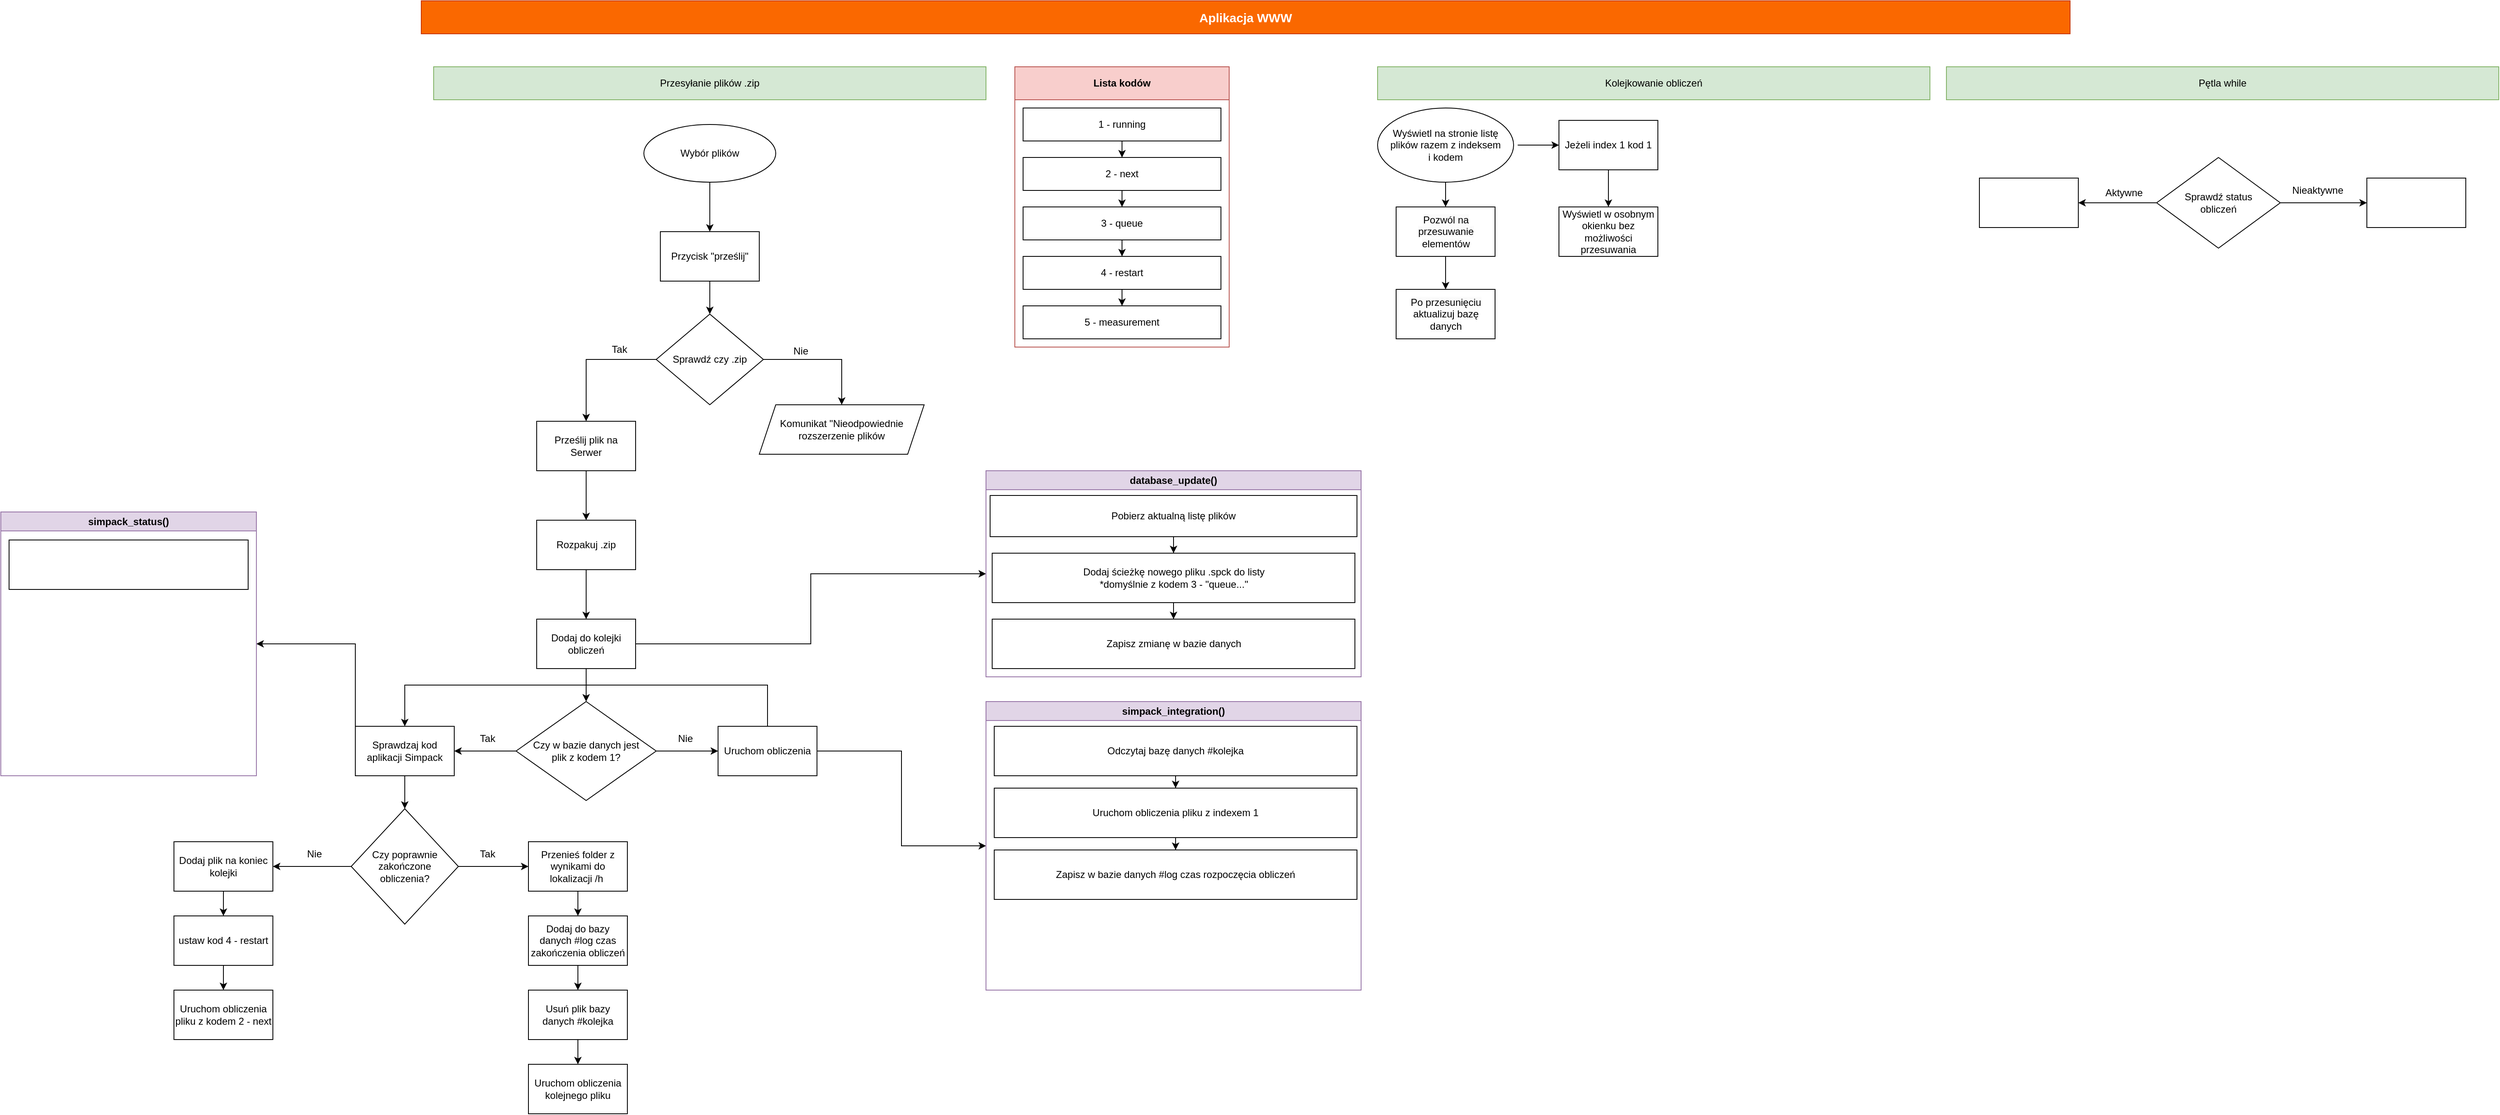 <mxfile version="22.1.11" type="github">
  <diagram name="Page-1" id="9f46799a-70d6-7492-0946-bef42562c5a5">
    <mxGraphModel dx="6671" dy="1193" grid="1" gridSize="10" guides="1" tooltips="1" connect="1" arrows="1" fold="1" page="1" pageScale="1" pageWidth="4681" pageHeight="3300" background="none" math="0" shadow="0">
      <root>
        <mxCell id="0" />
        <mxCell id="1" parent="0" />
        <mxCell id="37ZEj4wvowUTGETDdyRm-2" value="Aplikacja WWW" style="rounded=0;whiteSpace=wrap;html=1;fillColor=#fa6800;fontColor=#FFFFFF;strokeColor=#C73500;fontStyle=1;fontSize=15;" parent="1" vertex="1">
          <mxGeometry x="60" y="40" width="2000" height="40" as="geometry" />
        </mxCell>
        <mxCell id="37ZEj4wvowUTGETDdyRm-3" value="Przesyłanie plików .zip" style="rounded=0;whiteSpace=wrap;html=1;fillColor=#d5e8d4;strokeColor=#82b366;" parent="1" vertex="1">
          <mxGeometry x="75" y="120" width="670" height="40" as="geometry" />
        </mxCell>
        <mxCell id="37ZEj4wvowUTGETDdyRm-10" value="" style="edgeStyle=orthogonalEdgeStyle;rounded=0;orthogonalLoop=1;jettySize=auto;html=1;" parent="1" source="37ZEj4wvowUTGETDdyRm-8" target="37ZEj4wvowUTGETDdyRm-9" edge="1">
          <mxGeometry relative="1" as="geometry" />
        </mxCell>
        <mxCell id="37ZEj4wvowUTGETDdyRm-8" value="Wybór plików" style="ellipse;whiteSpace=wrap;html=1;" parent="1" vertex="1">
          <mxGeometry x="330" y="190" width="160" height="70" as="geometry" />
        </mxCell>
        <mxCell id="37ZEj4wvowUTGETDdyRm-12" value="" style="edgeStyle=orthogonalEdgeStyle;rounded=0;orthogonalLoop=1;jettySize=auto;html=1;" parent="1" source="37ZEj4wvowUTGETDdyRm-9" target="37ZEj4wvowUTGETDdyRm-11" edge="1">
          <mxGeometry relative="1" as="geometry" />
        </mxCell>
        <mxCell id="37ZEj4wvowUTGETDdyRm-9" value="Przycisk &quot;prześlij&quot;" style="rounded=0;whiteSpace=wrap;html=1;" parent="1" vertex="1">
          <mxGeometry x="350" y="320" width="120" height="60" as="geometry" />
        </mxCell>
        <mxCell id="37ZEj4wvowUTGETDdyRm-37" style="edgeStyle=orthogonalEdgeStyle;rounded=0;orthogonalLoop=1;jettySize=auto;html=1;exitX=1;exitY=0.5;exitDx=0;exitDy=0;entryX=0.5;entryY=0;entryDx=0;entryDy=0;" parent="1" source="37ZEj4wvowUTGETDdyRm-11" target="37ZEj4wvowUTGETDdyRm-19" edge="1">
          <mxGeometry relative="1" as="geometry" />
        </mxCell>
        <mxCell id="37ZEj4wvowUTGETDdyRm-11" value="Sprawdź czy .zip" style="rhombus;whiteSpace=wrap;html=1;" parent="1" vertex="1">
          <mxGeometry x="345" y="420" width="130" height="110" as="geometry" />
        </mxCell>
        <mxCell id="37ZEj4wvowUTGETDdyRm-13" value="" style="endArrow=classic;html=1;rounded=0;exitX=0;exitY=0.5;exitDx=0;exitDy=0;entryX=0.5;entryY=0;entryDx=0;entryDy=0;entryPerimeter=0;" parent="1" source="37ZEj4wvowUTGETDdyRm-11" target="37ZEj4wvowUTGETDdyRm-21" edge="1">
          <mxGeometry relative="1" as="geometry">
            <mxPoint x="500" y="370" as="sourcePoint" />
            <mxPoint x="260" y="550" as="targetPoint" />
            <Array as="points">
              <mxPoint x="260" y="475" />
            </Array>
          </mxGeometry>
        </mxCell>
        <mxCell id="37ZEj4wvowUTGETDdyRm-19" value="Komunikat &quot;Nieodpowiednie rozszerzenie plików" style="shape=parallelogram;perimeter=parallelogramPerimeter;whiteSpace=wrap;html=1;fixedSize=1;" parent="1" vertex="1">
          <mxGeometry x="470" y="530" width="200" height="60" as="geometry" />
        </mxCell>
        <mxCell id="37ZEj4wvowUTGETDdyRm-23" value="" style="edgeStyle=orthogonalEdgeStyle;rounded=0;orthogonalLoop=1;jettySize=auto;html=1;" parent="1" source="37ZEj4wvowUTGETDdyRm-21" target="37ZEj4wvowUTGETDdyRm-22" edge="1">
          <mxGeometry relative="1" as="geometry" />
        </mxCell>
        <mxCell id="37ZEj4wvowUTGETDdyRm-21" value="Prześlij plik na Serwer" style="rounded=0;whiteSpace=wrap;html=1;" parent="1" vertex="1">
          <mxGeometry x="200" y="550" width="120" height="60" as="geometry" />
        </mxCell>
        <mxCell id="37ZEj4wvowUTGETDdyRm-27" value="" style="edgeStyle=orthogonalEdgeStyle;rounded=0;orthogonalLoop=1;jettySize=auto;html=1;" parent="1" source="37ZEj4wvowUTGETDdyRm-22" target="37ZEj4wvowUTGETDdyRm-26" edge="1">
          <mxGeometry relative="1" as="geometry" />
        </mxCell>
        <mxCell id="37ZEj4wvowUTGETDdyRm-22" value="Rozpakuj .zip" style="rounded=0;whiteSpace=wrap;html=1;" parent="1" vertex="1">
          <mxGeometry x="200" y="670" width="120" height="60" as="geometry" />
        </mxCell>
        <mxCell id="37ZEj4wvowUTGETDdyRm-29" value="" style="edgeStyle=orthogonalEdgeStyle;rounded=0;orthogonalLoop=1;jettySize=auto;html=1;" parent="1" source="37ZEj4wvowUTGETDdyRm-26" target="37ZEj4wvowUTGETDdyRm-28" edge="1">
          <mxGeometry relative="1" as="geometry" />
        </mxCell>
        <mxCell id="37ZEj4wvowUTGETDdyRm-41" style="edgeStyle=orthogonalEdgeStyle;rounded=0;orthogonalLoop=1;jettySize=auto;html=1;exitX=1;exitY=0.5;exitDx=0;exitDy=0;entryX=0;entryY=0.5;entryDx=0;entryDy=0;" parent="1" source="37ZEj4wvowUTGETDdyRm-26" target="37ZEj4wvowUTGETDdyRm-40" edge="1">
          <mxGeometry relative="1" as="geometry" />
        </mxCell>
        <mxCell id="37ZEj4wvowUTGETDdyRm-26" value="Dodaj do kolejki obliczeń" style="rounded=0;whiteSpace=wrap;html=1;" parent="1" vertex="1">
          <mxGeometry x="200" y="790" width="120" height="60" as="geometry" />
        </mxCell>
        <mxCell id="37ZEj4wvowUTGETDdyRm-31" value="" style="edgeStyle=orthogonalEdgeStyle;rounded=0;orthogonalLoop=1;jettySize=auto;html=1;" parent="1" source="37ZEj4wvowUTGETDdyRm-28" target="37ZEj4wvowUTGETDdyRm-30" edge="1">
          <mxGeometry relative="1" as="geometry" />
        </mxCell>
        <mxCell id="37ZEj4wvowUTGETDdyRm-34" value="" style="edgeStyle=orthogonalEdgeStyle;rounded=0;orthogonalLoop=1;jettySize=auto;html=1;" parent="1" source="37ZEj4wvowUTGETDdyRm-28" target="37ZEj4wvowUTGETDdyRm-33" edge="1">
          <mxGeometry relative="1" as="geometry" />
        </mxCell>
        <mxCell id="37ZEj4wvowUTGETDdyRm-28" value="Czy w bazie danych jest &lt;br&gt;plik z kodem 1?" style="rhombus;whiteSpace=wrap;html=1;rounded=0;" parent="1" vertex="1">
          <mxGeometry x="175" y="890" width="170" height="120" as="geometry" />
        </mxCell>
        <mxCell id="bkrncvAO8-HFbWyOzHg0-16" style="edgeStyle=orthogonalEdgeStyle;rounded=0;orthogonalLoop=1;jettySize=auto;html=1;exitX=1;exitY=0.5;exitDx=0;exitDy=0;entryX=0;entryY=0.5;entryDx=0;entryDy=0;" parent="1" source="37ZEj4wvowUTGETDdyRm-30" target="bkrncvAO8-HFbWyOzHg0-1" edge="1">
          <mxGeometry relative="1" as="geometry" />
        </mxCell>
        <mxCell id="r2uFPz5yJiwA0iLjTGkI-40" style="edgeStyle=orthogonalEdgeStyle;rounded=0;orthogonalLoop=1;jettySize=auto;html=1;exitX=0.5;exitY=0;exitDx=0;exitDy=0;entryX=0.5;entryY=0;entryDx=0;entryDy=0;" parent="1" source="37ZEj4wvowUTGETDdyRm-30" target="37ZEj4wvowUTGETDdyRm-33" edge="1">
          <mxGeometry relative="1" as="geometry">
            <Array as="points">
              <mxPoint x="480" y="870" />
              <mxPoint x="40" y="870" />
            </Array>
          </mxGeometry>
        </mxCell>
        <mxCell id="37ZEj4wvowUTGETDdyRm-30" value="Uruchom obliczenia" style="whiteSpace=wrap;html=1;rounded=0;" parent="1" vertex="1">
          <mxGeometry x="420" y="920" width="120" height="60" as="geometry" />
        </mxCell>
        <mxCell id="37ZEj4wvowUTGETDdyRm-32" value="Tak" style="text;html=1;align=center;verticalAlign=middle;resizable=0;points=[];autosize=1;strokeColor=none;fillColor=none;" parent="1" vertex="1">
          <mxGeometry x="120" y="920" width="40" height="30" as="geometry" />
        </mxCell>
        <mxCell id="r2uFPz5yJiwA0iLjTGkI-34" value="" style="edgeStyle=orthogonalEdgeStyle;rounded=0;orthogonalLoop=1;jettySize=auto;html=1;" parent="1" source="37ZEj4wvowUTGETDdyRm-33" target="r2uFPz5yJiwA0iLjTGkI-33" edge="1">
          <mxGeometry relative="1" as="geometry" />
        </mxCell>
        <mxCell id="r2uFPz5yJiwA0iLjTGkI-42" style="edgeStyle=orthogonalEdgeStyle;rounded=0;orthogonalLoop=1;jettySize=auto;html=1;exitX=0;exitY=0;exitDx=0;exitDy=0;entryX=1;entryY=0.5;entryDx=0;entryDy=0;" parent="1" source="37ZEj4wvowUTGETDdyRm-33" target="r2uFPz5yJiwA0iLjTGkI-41" edge="1">
          <mxGeometry relative="1" as="geometry" />
        </mxCell>
        <mxCell id="37ZEj4wvowUTGETDdyRm-33" value="Sprawdzaj kod aplikacji Simpack" style="whiteSpace=wrap;html=1;rounded=0;" parent="1" vertex="1">
          <mxGeometry x="-20" y="920" width="120" height="60" as="geometry" />
        </mxCell>
        <mxCell id="37ZEj4wvowUTGETDdyRm-35" value="Nie" style="text;html=1;align=center;verticalAlign=middle;resizable=0;points=[];autosize=1;strokeColor=none;fillColor=none;" parent="1" vertex="1">
          <mxGeometry x="360" y="920" width="40" height="30" as="geometry" />
        </mxCell>
        <mxCell id="37ZEj4wvowUTGETDdyRm-38" value="Nie" style="text;html=1;align=center;verticalAlign=middle;resizable=0;points=[];autosize=1;strokeColor=none;fillColor=none;" parent="1" vertex="1">
          <mxGeometry x="500" y="450" width="40" height="30" as="geometry" />
        </mxCell>
        <mxCell id="37ZEj4wvowUTGETDdyRm-39" value="Tak" style="text;html=1;align=center;verticalAlign=middle;resizable=0;points=[];autosize=1;strokeColor=none;fillColor=none;" parent="1" vertex="1">
          <mxGeometry x="280" y="448" width="40" height="30" as="geometry" />
        </mxCell>
        <mxCell id="37ZEj4wvowUTGETDdyRm-40" value="database_update()" style="swimlane;whiteSpace=wrap;html=1;fillColor=#e1d5e7;strokeColor=#9673a6;" parent="1" vertex="1">
          <mxGeometry x="745" y="610" width="455" height="250" as="geometry">
            <mxRectangle x="745" y="610" width="150" height="30" as="alternateBounds" />
          </mxGeometry>
        </mxCell>
        <mxCell id="37ZEj4wvowUTGETDdyRm-46" value="" style="edgeStyle=orthogonalEdgeStyle;rounded=0;orthogonalLoop=1;jettySize=auto;html=1;" parent="37ZEj4wvowUTGETDdyRm-40" source="37ZEj4wvowUTGETDdyRm-43" target="37ZEj4wvowUTGETDdyRm-45" edge="1">
          <mxGeometry relative="1" as="geometry" />
        </mxCell>
        <mxCell id="37ZEj4wvowUTGETDdyRm-43" value="Pobierz aktualną listę plików" style="whiteSpace=wrap;html=1;" parent="37ZEj4wvowUTGETDdyRm-40" vertex="1">
          <mxGeometry x="5" y="30" width="445" height="50" as="geometry" />
        </mxCell>
        <mxCell id="37ZEj4wvowUTGETDdyRm-44" style="edgeStyle=orthogonalEdgeStyle;rounded=0;orthogonalLoop=1;jettySize=auto;html=1;exitX=0.5;exitY=1;exitDx=0;exitDy=0;" parent="37ZEj4wvowUTGETDdyRm-40" source="37ZEj4wvowUTGETDdyRm-43" target="37ZEj4wvowUTGETDdyRm-43" edge="1">
          <mxGeometry relative="1" as="geometry" />
        </mxCell>
        <mxCell id="37ZEj4wvowUTGETDdyRm-48" value="" style="edgeStyle=orthogonalEdgeStyle;rounded=0;orthogonalLoop=1;jettySize=auto;html=1;" parent="37ZEj4wvowUTGETDdyRm-40" source="37ZEj4wvowUTGETDdyRm-45" target="37ZEj4wvowUTGETDdyRm-47" edge="1">
          <mxGeometry relative="1" as="geometry" />
        </mxCell>
        <mxCell id="37ZEj4wvowUTGETDdyRm-45" value="Dodaj ścieżkę nowego pliku .spck do listy&lt;br&gt;*domyślnie z kodem 3 - &quot;queue...&quot;" style="whiteSpace=wrap;html=1;" parent="37ZEj4wvowUTGETDdyRm-40" vertex="1">
          <mxGeometry x="7.5" y="100" width="440" height="60" as="geometry" />
        </mxCell>
        <mxCell id="37ZEj4wvowUTGETDdyRm-47" value="Zapisz zmianę w bazie danych" style="whiteSpace=wrap;html=1;" parent="37ZEj4wvowUTGETDdyRm-40" vertex="1">
          <mxGeometry x="7.5" y="180" width="440" height="60" as="geometry" />
        </mxCell>
        <mxCell id="bkrncvAO8-HFbWyOzHg0-1" value="simpack_integration()" style="swimlane;whiteSpace=wrap;html=1;fillColor=#e1d5e7;strokeColor=#9673a6;" parent="1" vertex="1">
          <mxGeometry x="745" y="890" width="455" height="350" as="geometry" />
        </mxCell>
        <mxCell id="bkrncvAO8-HFbWyOzHg0-4" value="" style="edgeStyle=orthogonalEdgeStyle;rounded=0;orthogonalLoop=1;jettySize=auto;html=1;" parent="bkrncvAO8-HFbWyOzHg0-1" source="bkrncvAO8-HFbWyOzHg0-2" target="bkrncvAO8-HFbWyOzHg0-3" edge="1">
          <mxGeometry relative="1" as="geometry" />
        </mxCell>
        <mxCell id="bkrncvAO8-HFbWyOzHg0-2" value="Odczytaj bazę danych #kolejka" style="whiteSpace=wrap;html=1;" parent="bkrncvAO8-HFbWyOzHg0-1" vertex="1">
          <mxGeometry x="10" y="30" width="440" height="60" as="geometry" />
        </mxCell>
        <mxCell id="0GZiereYXVxgILrp3gTs-2" value="" style="edgeStyle=orthogonalEdgeStyle;rounded=0;orthogonalLoop=1;jettySize=auto;html=1;" edge="1" parent="bkrncvAO8-HFbWyOzHg0-1" source="bkrncvAO8-HFbWyOzHg0-3" target="0GZiereYXVxgILrp3gTs-1">
          <mxGeometry relative="1" as="geometry" />
        </mxCell>
        <mxCell id="bkrncvAO8-HFbWyOzHg0-3" value="Uruchom obliczenia pliku z indexem 1" style="whiteSpace=wrap;html=1;" parent="bkrncvAO8-HFbWyOzHg0-1" vertex="1">
          <mxGeometry x="10" y="105" width="440" height="60" as="geometry" />
        </mxCell>
        <mxCell id="0GZiereYXVxgILrp3gTs-1" value="Zapisz w bazie danych #log czas rozpoczęcia obliczeń" style="whiteSpace=wrap;html=1;" vertex="1" parent="bkrncvAO8-HFbWyOzHg0-1">
          <mxGeometry x="10" y="180" width="440" height="60" as="geometry" />
        </mxCell>
        <mxCell id="bkrncvAO8-HFbWyOzHg0-5" value="Lista kodów" style="swimlane;whiteSpace=wrap;html=1;fillColor=#f8cecc;strokeColor=#b85450;startSize=40;" parent="1" vertex="1">
          <mxGeometry x="780" y="120" width="260" height="340" as="geometry" />
        </mxCell>
        <mxCell id="bkrncvAO8-HFbWyOzHg0-9" value="" style="edgeStyle=orthogonalEdgeStyle;rounded=0;orthogonalLoop=1;jettySize=auto;html=1;" parent="bkrncvAO8-HFbWyOzHg0-5" source="bkrncvAO8-HFbWyOzHg0-7" target="bkrncvAO8-HFbWyOzHg0-8" edge="1">
          <mxGeometry relative="1" as="geometry" />
        </mxCell>
        <mxCell id="bkrncvAO8-HFbWyOzHg0-7" value="1 - running" style="whiteSpace=wrap;html=1;" parent="bkrncvAO8-HFbWyOzHg0-5" vertex="1">
          <mxGeometry x="10" y="50" width="240" height="40" as="geometry" />
        </mxCell>
        <mxCell id="bkrncvAO8-HFbWyOzHg0-11" value="" style="edgeStyle=orthogonalEdgeStyle;rounded=0;orthogonalLoop=1;jettySize=auto;html=1;" parent="bkrncvAO8-HFbWyOzHg0-5" source="bkrncvAO8-HFbWyOzHg0-8" target="bkrncvAO8-HFbWyOzHg0-10" edge="1">
          <mxGeometry relative="1" as="geometry" />
        </mxCell>
        <mxCell id="bkrncvAO8-HFbWyOzHg0-8" value="2 - next" style="whiteSpace=wrap;html=1;" parent="bkrncvAO8-HFbWyOzHg0-5" vertex="1">
          <mxGeometry x="10" y="110" width="240" height="40" as="geometry" />
        </mxCell>
        <mxCell id="bkrncvAO8-HFbWyOzHg0-13" value="" style="edgeStyle=orthogonalEdgeStyle;rounded=0;orthogonalLoop=1;jettySize=auto;html=1;" parent="bkrncvAO8-HFbWyOzHg0-5" source="bkrncvAO8-HFbWyOzHg0-10" target="bkrncvAO8-HFbWyOzHg0-12" edge="1">
          <mxGeometry relative="1" as="geometry" />
        </mxCell>
        <mxCell id="bkrncvAO8-HFbWyOzHg0-10" value="3 - queue" style="whiteSpace=wrap;html=1;" parent="bkrncvAO8-HFbWyOzHg0-5" vertex="1">
          <mxGeometry x="10" y="170" width="240" height="40" as="geometry" />
        </mxCell>
        <mxCell id="bkrncvAO8-HFbWyOzHg0-15" value="" style="edgeStyle=orthogonalEdgeStyle;rounded=0;orthogonalLoop=1;jettySize=auto;html=1;" parent="bkrncvAO8-HFbWyOzHg0-5" source="bkrncvAO8-HFbWyOzHg0-12" target="bkrncvAO8-HFbWyOzHg0-14" edge="1">
          <mxGeometry relative="1" as="geometry" />
        </mxCell>
        <mxCell id="bkrncvAO8-HFbWyOzHg0-12" value="4 - restart" style="whiteSpace=wrap;html=1;" parent="bkrncvAO8-HFbWyOzHg0-5" vertex="1">
          <mxGeometry x="10" y="230" width="240" height="40" as="geometry" />
        </mxCell>
        <mxCell id="bkrncvAO8-HFbWyOzHg0-14" value="5 - measurement" style="whiteSpace=wrap;html=1;" parent="bkrncvAO8-HFbWyOzHg0-5" vertex="1">
          <mxGeometry x="10" y="290" width="240" height="40" as="geometry" />
        </mxCell>
        <mxCell id="r2uFPz5yJiwA0iLjTGkI-1" value="Kolejkowanie obliczeń" style="rounded=0;whiteSpace=wrap;html=1;fillColor=#d5e8d4;strokeColor=#82b366;" parent="1" vertex="1">
          <mxGeometry x="1220" y="120" width="670" height="40" as="geometry" />
        </mxCell>
        <mxCell id="r2uFPz5yJiwA0iLjTGkI-17" value="" style="edgeStyle=orthogonalEdgeStyle;rounded=0;orthogonalLoop=1;jettySize=auto;html=1;" parent="1" source="r2uFPz5yJiwA0iLjTGkI-8" target="r2uFPz5yJiwA0iLjTGkI-16" edge="1">
          <mxGeometry relative="1" as="geometry" />
        </mxCell>
        <mxCell id="r2uFPz5yJiwA0iLjTGkI-8" value="Wyświetl na stronie listę plików razem z indeksem &lt;br&gt;i kodem" style="ellipse;whiteSpace=wrap;html=1;" parent="1" vertex="1">
          <mxGeometry x="1220" y="170" width="165" height="90" as="geometry" />
        </mxCell>
        <mxCell id="r2uFPz5yJiwA0iLjTGkI-12" value="Pętla while" style="rounded=0;whiteSpace=wrap;html=1;fillColor=#d5e8d4;strokeColor=#82b366;" parent="1" vertex="1">
          <mxGeometry x="1910" y="120" width="670" height="40" as="geometry" />
        </mxCell>
        <mxCell id="r2uFPz5yJiwA0iLjTGkI-19" value="" style="edgeStyle=orthogonalEdgeStyle;rounded=0;orthogonalLoop=1;jettySize=auto;html=1;entryX=0;entryY=0.5;entryDx=0;entryDy=0;exitX=1.03;exitY=0.5;exitDx=0;exitDy=0;exitPerimeter=0;" parent="1" source="r2uFPz5yJiwA0iLjTGkI-8" target="r2uFPz5yJiwA0iLjTGkI-18" edge="1">
          <mxGeometry relative="1" as="geometry" />
        </mxCell>
        <mxCell id="r2uFPz5yJiwA0iLjTGkI-23" value="" style="edgeStyle=orthogonalEdgeStyle;rounded=0;orthogonalLoop=1;jettySize=auto;html=1;" parent="1" source="r2uFPz5yJiwA0iLjTGkI-16" target="r2uFPz5yJiwA0iLjTGkI-22" edge="1">
          <mxGeometry relative="1" as="geometry" />
        </mxCell>
        <mxCell id="r2uFPz5yJiwA0iLjTGkI-16" value="&lt;span style=&quot;color: rgb(0, 0, 0); font-family: Helvetica; font-size: 12px; font-style: normal; font-variant-ligatures: normal; font-variant-caps: normal; font-weight: 400; letter-spacing: normal; orphans: 2; text-align: center; text-indent: 0px; text-transform: none; widows: 2; word-spacing: 0px; -webkit-text-stroke-width: 0px; background-color: rgb(251, 251, 251); text-decoration-thickness: initial; text-decoration-style: initial; text-decoration-color: initial; float: none; display: inline !important;&quot;&gt;Pozwól na przesuwanie elementów&lt;br&gt;&lt;/span&gt;" style="whiteSpace=wrap;html=1;" parent="1" vertex="1">
          <mxGeometry x="1242.5" y="290" width="120" height="60" as="geometry" />
        </mxCell>
        <mxCell id="r2uFPz5yJiwA0iLjTGkI-21" value="" style="edgeStyle=orthogonalEdgeStyle;rounded=0;orthogonalLoop=1;jettySize=auto;html=1;" parent="1" source="r2uFPz5yJiwA0iLjTGkI-18" target="r2uFPz5yJiwA0iLjTGkI-20" edge="1">
          <mxGeometry relative="1" as="geometry" />
        </mxCell>
        <mxCell id="r2uFPz5yJiwA0iLjTGkI-18" value="Jeżeli index 1 kod 1" style="whiteSpace=wrap;html=1;" parent="1" vertex="1">
          <mxGeometry x="1440" y="185" width="120" height="60" as="geometry" />
        </mxCell>
        <mxCell id="r2uFPz5yJiwA0iLjTGkI-20" value="Wyświetl w osobnym okienku bez możliwości przesuwania" style="whiteSpace=wrap;html=1;" parent="1" vertex="1">
          <mxGeometry x="1440" y="290" width="120" height="60" as="geometry" />
        </mxCell>
        <mxCell id="r2uFPz5yJiwA0iLjTGkI-22" value="&lt;span style=&quot;color: rgb(0, 0, 0); font-family: Helvetica; font-size: 12px; font-style: normal; font-variant-ligatures: normal; font-variant-caps: normal; font-weight: 400; letter-spacing: normal; orphans: 2; text-align: center; text-indent: 0px; text-transform: none; widows: 2; word-spacing: 0px; -webkit-text-stroke-width: 0px; background-color: rgb(251, 251, 251); text-decoration-thickness: initial; text-decoration-style: initial; text-decoration-color: initial; float: none; display: inline !important;&quot;&gt;Po przesunięciu aktualizuj bazę danych&lt;br&gt;&lt;/span&gt;" style="whiteSpace=wrap;html=1;" parent="1" vertex="1">
          <mxGeometry x="1242.5" y="390" width="120" height="60" as="geometry" />
        </mxCell>
        <mxCell id="r2uFPz5yJiwA0iLjTGkI-27" value="" style="edgeStyle=orthogonalEdgeStyle;rounded=0;orthogonalLoop=1;jettySize=auto;html=1;" parent="1" source="r2uFPz5yJiwA0iLjTGkI-25" target="r2uFPz5yJiwA0iLjTGkI-26" edge="1">
          <mxGeometry relative="1" as="geometry" />
        </mxCell>
        <mxCell id="r2uFPz5yJiwA0iLjTGkI-30" value="" style="edgeStyle=orthogonalEdgeStyle;rounded=0;orthogonalLoop=1;jettySize=auto;html=1;" parent="1" source="r2uFPz5yJiwA0iLjTGkI-25" target="r2uFPz5yJiwA0iLjTGkI-29" edge="1">
          <mxGeometry relative="1" as="geometry" />
        </mxCell>
        <mxCell id="r2uFPz5yJiwA0iLjTGkI-25" value="Sprawdź status &lt;br&gt;obliczeń" style="rhombus;whiteSpace=wrap;html=1;" parent="1" vertex="1">
          <mxGeometry x="2165" y="230" width="150" height="110" as="geometry" />
        </mxCell>
        <mxCell id="r2uFPz5yJiwA0iLjTGkI-26" value="" style="whiteSpace=wrap;html=1;" parent="1" vertex="1">
          <mxGeometry x="1950" y="255" width="120" height="60" as="geometry" />
        </mxCell>
        <mxCell id="r2uFPz5yJiwA0iLjTGkI-28" value="Aktywne" style="text;html=1;align=center;verticalAlign=middle;resizable=0;points=[];autosize=1;strokeColor=none;fillColor=none;" parent="1" vertex="1">
          <mxGeometry x="2090" y="258" width="70" height="30" as="geometry" />
        </mxCell>
        <mxCell id="r2uFPz5yJiwA0iLjTGkI-29" value="" style="whiteSpace=wrap;html=1;" parent="1" vertex="1">
          <mxGeometry x="2420" y="255" width="120" height="60" as="geometry" />
        </mxCell>
        <mxCell id="r2uFPz5yJiwA0iLjTGkI-31" value="Nieaktywne" style="text;html=1;align=center;verticalAlign=middle;resizable=0;points=[];autosize=1;strokeColor=none;fillColor=none;" parent="1" vertex="1">
          <mxGeometry x="2315" y="255" width="90" height="30" as="geometry" />
        </mxCell>
        <mxCell id="r2uFPz5yJiwA0iLjTGkI-37" value="" style="edgeStyle=orthogonalEdgeStyle;rounded=0;orthogonalLoop=1;jettySize=auto;html=1;" parent="1" source="r2uFPz5yJiwA0iLjTGkI-33" target="r2uFPz5yJiwA0iLjTGkI-36" edge="1">
          <mxGeometry relative="1" as="geometry" />
        </mxCell>
        <mxCell id="0GZiereYXVxgILrp3gTs-8" value="" style="edgeStyle=orthogonalEdgeStyle;rounded=0;orthogonalLoop=1;jettySize=auto;html=1;" edge="1" parent="1" source="r2uFPz5yJiwA0iLjTGkI-33" target="0GZiereYXVxgILrp3gTs-7">
          <mxGeometry relative="1" as="geometry" />
        </mxCell>
        <mxCell id="r2uFPz5yJiwA0iLjTGkI-33" value="Czy poprawnie zakończone &lt;br&gt;obliczenia?" style="rhombus;whiteSpace=wrap;html=1;rounded=0;" parent="1" vertex="1">
          <mxGeometry x="-25" y="1020" width="130" height="140" as="geometry" />
        </mxCell>
        <mxCell id="r2uFPz5yJiwA0iLjTGkI-39" value="" style="edgeStyle=orthogonalEdgeStyle;rounded=0;orthogonalLoop=1;jettySize=auto;html=1;" parent="1" source="r2uFPz5yJiwA0iLjTGkI-36" target="r2uFPz5yJiwA0iLjTGkI-38" edge="1">
          <mxGeometry relative="1" as="geometry" />
        </mxCell>
        <mxCell id="r2uFPz5yJiwA0iLjTGkI-36" value="Przenieś folder z wynikami do lokalizacji /h&amp;nbsp;" style="whiteSpace=wrap;html=1;rounded=0;" parent="1" vertex="1">
          <mxGeometry x="190" y="1060" width="120" height="60" as="geometry" />
        </mxCell>
        <mxCell id="0GZiereYXVxgILrp3gTs-4" value="" style="edgeStyle=orthogonalEdgeStyle;rounded=0;orthogonalLoop=1;jettySize=auto;html=1;" edge="1" parent="1" source="r2uFPz5yJiwA0iLjTGkI-38" target="0GZiereYXVxgILrp3gTs-3">
          <mxGeometry relative="1" as="geometry" />
        </mxCell>
        <mxCell id="r2uFPz5yJiwA0iLjTGkI-38" value="Dodaj do bazy danych #log czas zakończenia obliczeń" style="whiteSpace=wrap;html=1;rounded=0;" parent="1" vertex="1">
          <mxGeometry x="190" y="1150" width="120" height="60" as="geometry" />
        </mxCell>
        <mxCell id="r2uFPz5yJiwA0iLjTGkI-41" value="simpack_status()" style="swimlane;whiteSpace=wrap;html=1;fillColor=#e1d5e7;strokeColor=#9673a6;" parent="1" vertex="1">
          <mxGeometry x="-450" y="660" width="310" height="320" as="geometry" />
        </mxCell>
        <mxCell id="dteAU4piQoHNXrF5oWuH-1" value="" style="whiteSpace=wrap;html=1;" parent="r2uFPz5yJiwA0iLjTGkI-41" vertex="1">
          <mxGeometry x="10" y="34" width="290" height="60" as="geometry" />
        </mxCell>
        <mxCell id="0GZiereYXVxgILrp3gTs-6" value="" style="edgeStyle=orthogonalEdgeStyle;rounded=0;orthogonalLoop=1;jettySize=auto;html=1;" edge="1" parent="1" source="0GZiereYXVxgILrp3gTs-3" target="0GZiereYXVxgILrp3gTs-5">
          <mxGeometry relative="1" as="geometry" />
        </mxCell>
        <mxCell id="0GZiereYXVxgILrp3gTs-3" value="Usuń plik bazy danych #kolejka" style="whiteSpace=wrap;html=1;rounded=0;" vertex="1" parent="1">
          <mxGeometry x="190" y="1240" width="120" height="60" as="geometry" />
        </mxCell>
        <mxCell id="0GZiereYXVxgILrp3gTs-5" value="Uruchom obliczenia kolejnego pliku" style="whiteSpace=wrap;html=1;rounded=0;" vertex="1" parent="1">
          <mxGeometry x="190" y="1330" width="120" height="60" as="geometry" />
        </mxCell>
        <mxCell id="0GZiereYXVxgILrp3gTs-10" value="" style="edgeStyle=orthogonalEdgeStyle;rounded=0;orthogonalLoop=1;jettySize=auto;html=1;" edge="1" parent="1" source="0GZiereYXVxgILrp3gTs-7" target="0GZiereYXVxgILrp3gTs-9">
          <mxGeometry relative="1" as="geometry" />
        </mxCell>
        <mxCell id="0GZiereYXVxgILrp3gTs-7" value="Dodaj plik na koniec kolejki" style="whiteSpace=wrap;html=1;rounded=0;" vertex="1" parent="1">
          <mxGeometry x="-240" y="1060" width="120" height="60" as="geometry" />
        </mxCell>
        <mxCell id="0GZiereYXVxgILrp3gTs-14" value="" style="edgeStyle=orthogonalEdgeStyle;rounded=0;orthogonalLoop=1;jettySize=auto;html=1;" edge="1" parent="1" source="0GZiereYXVxgILrp3gTs-9" target="0GZiereYXVxgILrp3gTs-13">
          <mxGeometry relative="1" as="geometry" />
        </mxCell>
        <mxCell id="0GZiereYXVxgILrp3gTs-9" value="ustaw kod 4 - restart" style="whiteSpace=wrap;html=1;rounded=0;" vertex="1" parent="1">
          <mxGeometry x="-240" y="1150" width="120" height="60" as="geometry" />
        </mxCell>
        <mxCell id="0GZiereYXVxgILrp3gTs-11" value="Tak" style="text;html=1;align=center;verticalAlign=middle;resizable=0;points=[];autosize=1;strokeColor=none;fillColor=none;" vertex="1" parent="1">
          <mxGeometry x="120" y="1060" width="40" height="30" as="geometry" />
        </mxCell>
        <mxCell id="0GZiereYXVxgILrp3gTs-12" value="Nie" style="text;html=1;align=center;verticalAlign=middle;resizable=0;points=[];autosize=1;strokeColor=none;fillColor=none;" vertex="1" parent="1">
          <mxGeometry x="-90" y="1060" width="40" height="30" as="geometry" />
        </mxCell>
        <mxCell id="0GZiereYXVxgILrp3gTs-13" value="Uruchom obliczenia pliku z kodem 2 - next" style="whiteSpace=wrap;html=1;rounded=0;" vertex="1" parent="1">
          <mxGeometry x="-240" y="1240" width="120" height="60" as="geometry" />
        </mxCell>
      </root>
    </mxGraphModel>
  </diagram>
</mxfile>
